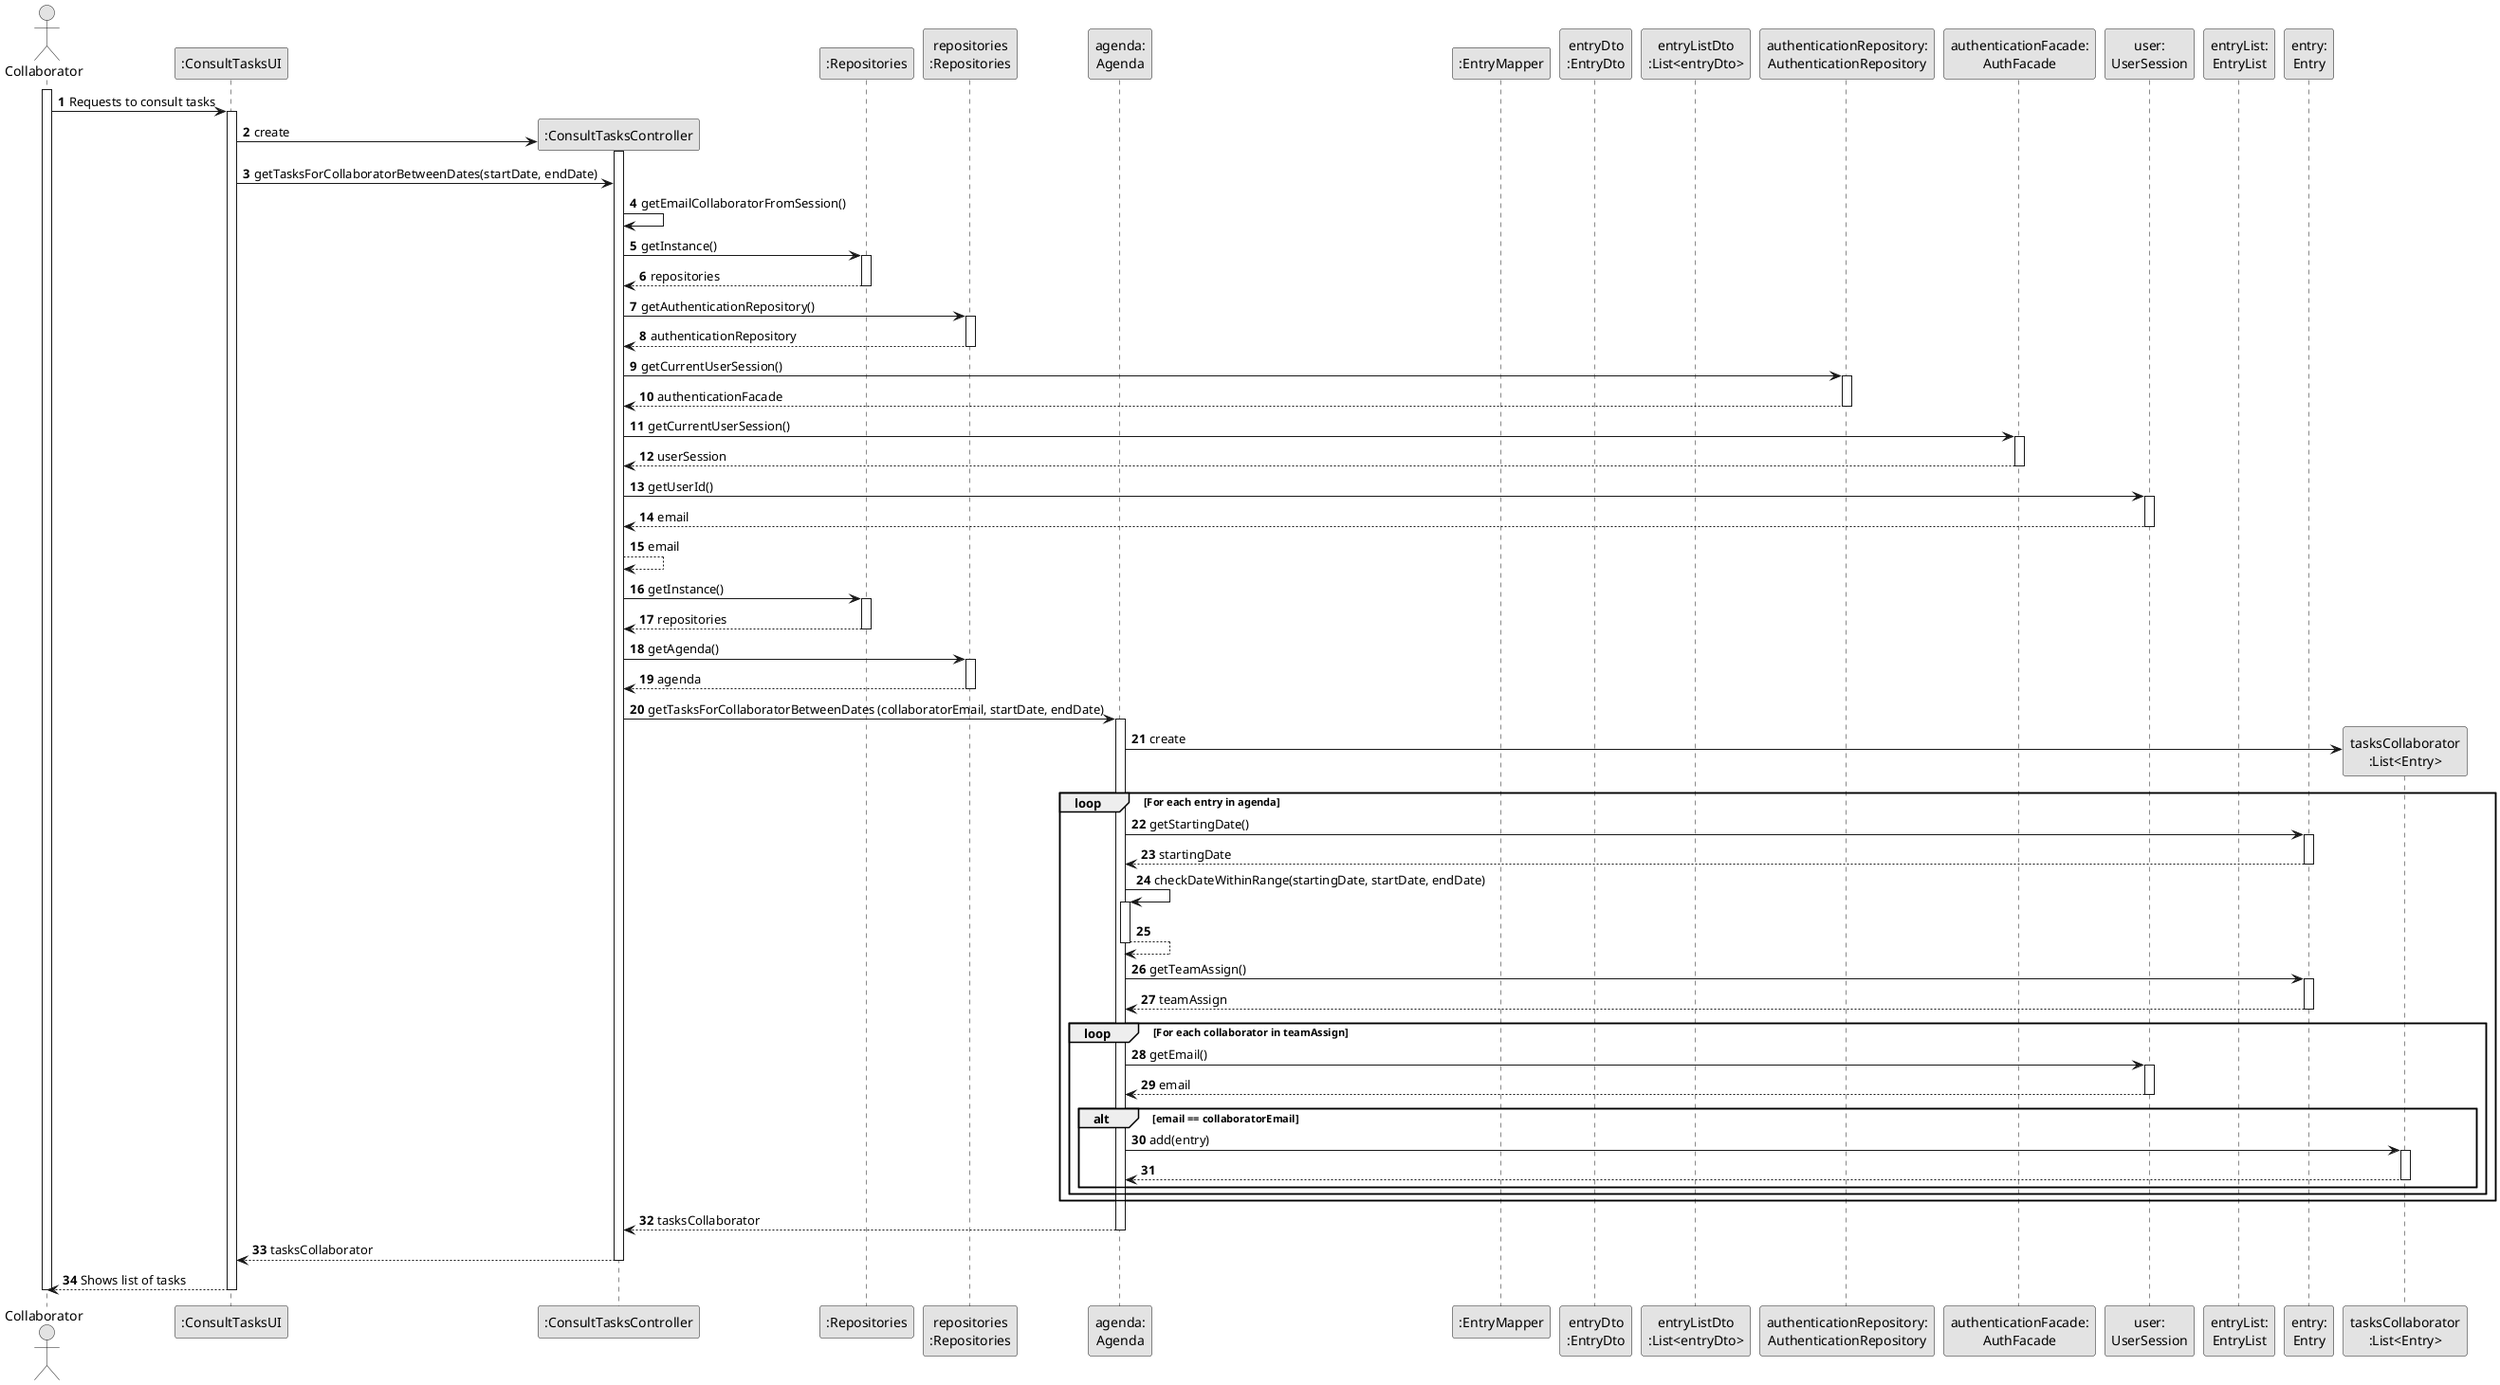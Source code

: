 @startuml
skinparam monochrome true
skinparam packageStyle rectangle
skinparam shadowing false

autonumber

'hide footbox
actor "Collaborator" as COLLABORATOR
participant ":ConsultTasksUI" as UI
participant ":ConsultTasksController" as CTRL
participant ":Repositories" as REP
participant "repositories\n:Repositories" as REPS
participant "agenda:\nAgenda" as AGENDA
participant ":EntryMapper" as entryMAPPER
participant "entryDto\n:EntryDto" as entryDTO
participant "entryListDto\n:List<entryDto>" as entryListDTO
participant "authenticationRepository:\nAuthenticationRepository" as authentication
participant "authenticationFacade:\nAuthFacade" as authFacade
participant "user:\nUserSession" as user
participant "entryList:\nEntryList" as entryList
participant "entry:\nEntry" as ENTRY

activate COLLABORATOR

COLLABORATOR -> UI : Requests to consult tasks
    activate UI

    UI -> CTRL** : create
        activate CTRL

    UI -> CTRL : getTasksForCollaboratorBetweenDates(startDate, endDate)

            CTRL -> CTRL: getEmailCollaboratorFromSession()

            CTRL -> REP: getInstance()
            activate REP

            REP --> CTRL: repositories
            deactivate REP

            CTRL -> REPS: getAuthenticationRepository()
            activate REPS

            REPS --> CTRL: authenticationRepository
            deactivate REPS

            CTRL -> authentication: getCurrentUserSession()
            activate authentication

            authentication --> CTRL: authenticationFacade
            deactivate authentication

            CTRL -> authFacade: getCurrentUserSession()
            activate authFacade

            authFacade --> CTRL: userSession
            deactivate authFacade

            CTRL -> user: getUserId()
            activate user

            user --> CTRL: email
            deactivate user

            CTRL --> CTRL: email



        CTRL -> REP : getInstance()
        activate REP

        REP --> CTRL: repositories
        deactivate REP

        CTRL -> REPS : getAgenda()
        activate REPS

        REPS --> CTRL: agenda
        deactivate REPS

        CTRL -> AGENDA : getTasksForCollaboratorBetweenDates (collaboratorEmail, startDate, endDate)
        activate AGENDA

                AGENDA -> "tasksCollaborator\n:List<Entry>"** : create

                loop For each entry in agenda

                AGENDA -> ENTRY : getStartingDate()
                activate ENTRY

                ENTRY --> AGENDA : startingDate
                deactivate ENTRY

                AGENDA -> AGENDA : checkDateWithinRange(startingDate, startDate, endDate)
                activate AGENDA

                AGENDA --> AGENDA
                deactivate AGENDA

                AGENDA -> ENTRY : getTeamAssign()
                activate ENTRY

                ENTRY --> AGENDA : teamAssign
                deactivate ENTRY

                loop For each collaborator in teamAssign

                AGENDA -> user : getEmail()
                activate user

                user --> AGENDA : email
                deactivate user

                alt email == collaboratorEmail

                AGENDA -> "tasksCollaborator\n:List<Entry>" : add(entry)
                activate "tasksCollaborator\n:List<Entry>"

                "tasksCollaborator\n:List<Entry>" --> AGENDA
                deactivate "tasksCollaborator\n:List<Entry>"

                end
                end loop
                end loop



            AGENDA --> CTRL : tasksCollaborator
            deactivate AGENDA

        CTRL --> UI : tasksCollaborator
        deactivate CTRL

    UI --> COLLABORATOR : Shows list of tasks
    deactivate UI

deactivate COLLABORATOR
@enduml